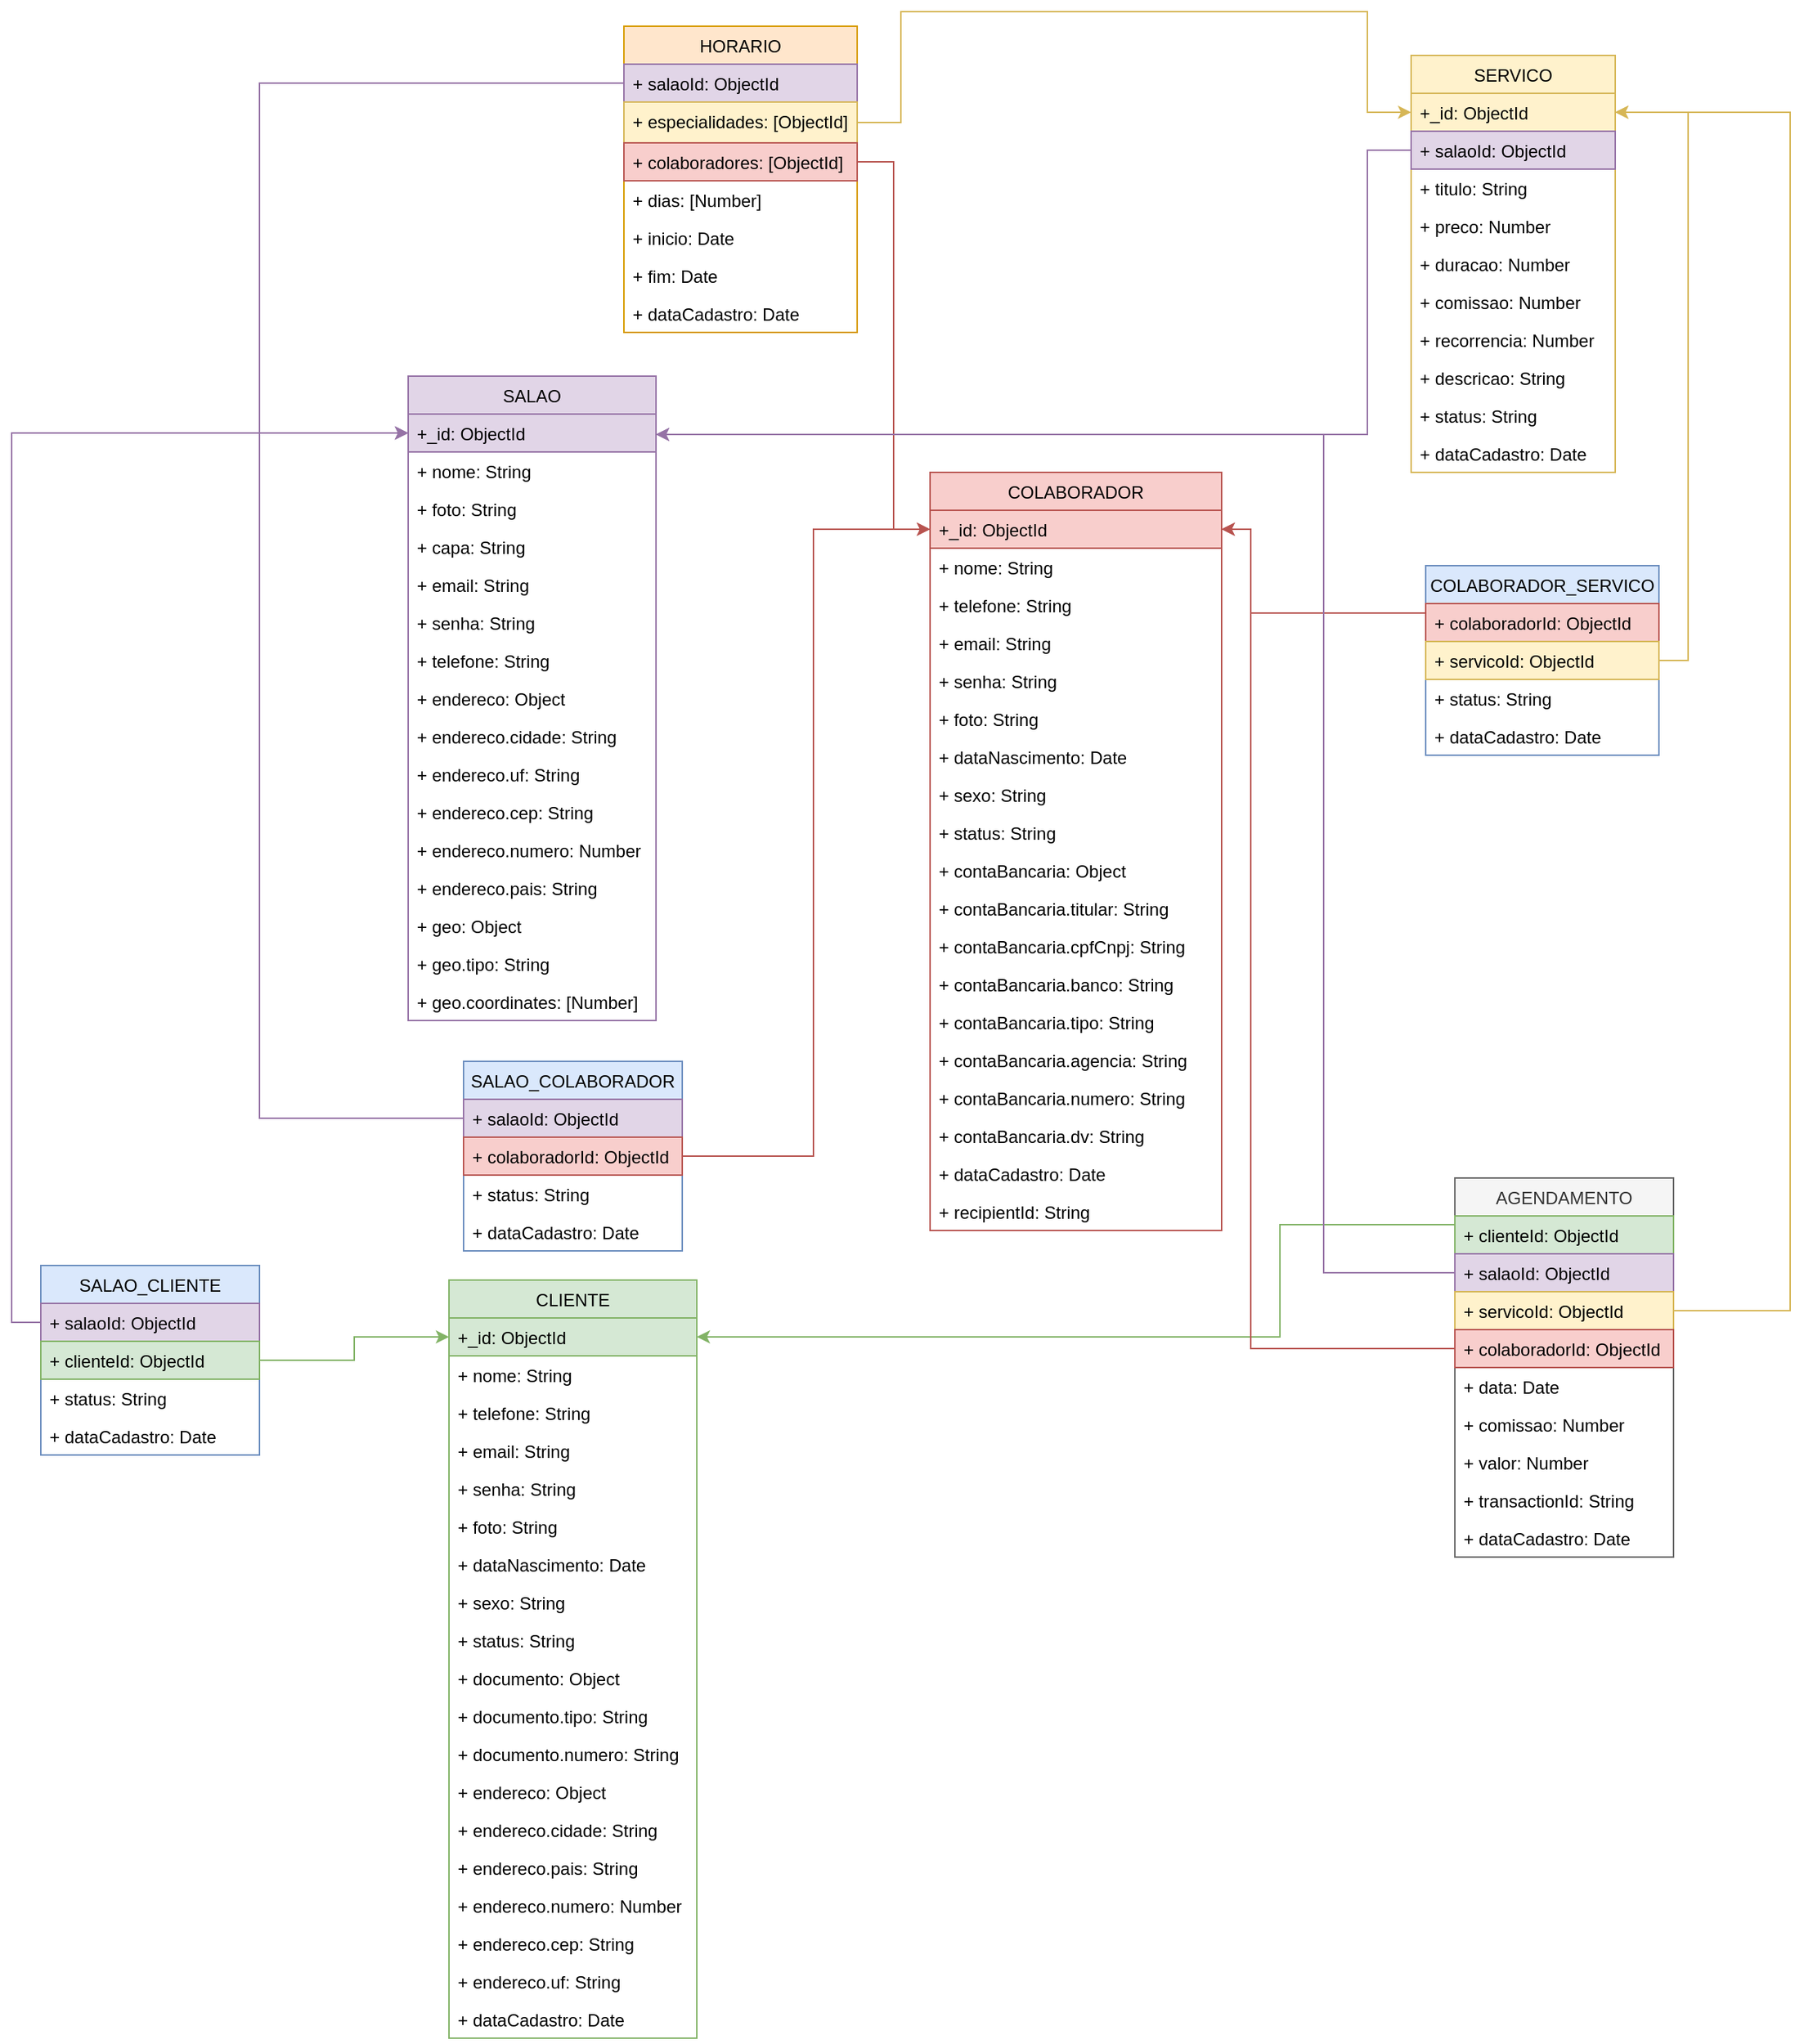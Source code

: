 <mxfile version="20.6.0" type="device"><diagram id="nzBVHtixeO6RDyCreerN" name="Página-1"><mxGraphModel dx="4280" dy="1910" grid="1" gridSize="10" guides="1" tooltips="1" connect="1" arrows="1" fold="1" page="1" pageScale="1" pageWidth="827" pageHeight="1169" math="0" shadow="0"><root><mxCell id="0"/><mxCell id="1" parent="0"/><mxCell id="4SSlfbFk45rgFv-FTbR0-1" value="SALAO" style="swimlane;fontStyle=0;childLayout=stackLayout;horizontal=1;startSize=26;fillColor=#e1d5e7;horizontalStack=0;resizeParent=1;resizeParentMax=0;resizeLast=0;collapsible=1;marginBottom=0;strokeColor=#9673a6;" vertex="1" parent="1"><mxGeometry x="-498" y="280" width="170" height="442" as="geometry"/></mxCell><mxCell id="4SSlfbFk45rgFv-FTbR0-2" value="+_id: ObjectId" style="text;strokeColor=#9673a6;fillColor=#e1d5e7;align=left;verticalAlign=top;spacingLeft=4;spacingRight=4;overflow=hidden;rotatable=0;points=[[0,0.5],[1,0.5]];portConstraint=eastwest;" vertex="1" parent="4SSlfbFk45rgFv-FTbR0-1"><mxGeometry y="26" width="170" height="26" as="geometry"/></mxCell><mxCell id="4SSlfbFk45rgFv-FTbR0-3" value="+ nome: String" style="text;strokeColor=none;fillColor=none;align=left;verticalAlign=top;spacingLeft=4;spacingRight=4;overflow=hidden;rotatable=0;points=[[0,0.5],[1,0.5]];portConstraint=eastwest;" vertex="1" parent="4SSlfbFk45rgFv-FTbR0-1"><mxGeometry y="52" width="170" height="26" as="geometry"/></mxCell><mxCell id="4SSlfbFk45rgFv-FTbR0-4" value="+ foto: String" style="text;strokeColor=none;fillColor=none;align=left;verticalAlign=top;spacingLeft=4;spacingRight=4;overflow=hidden;rotatable=0;points=[[0,0.5],[1,0.5]];portConstraint=eastwest;" vertex="1" parent="4SSlfbFk45rgFv-FTbR0-1"><mxGeometry y="78" width="170" height="26" as="geometry"/></mxCell><mxCell id="4SSlfbFk45rgFv-FTbR0-7" value="+ capa: String" style="text;strokeColor=none;fillColor=none;align=left;verticalAlign=top;spacingLeft=4;spacingRight=4;overflow=hidden;rotatable=0;points=[[0,0.5],[1,0.5]];portConstraint=eastwest;" vertex="1" parent="4SSlfbFk45rgFv-FTbR0-1"><mxGeometry y="104" width="170" height="26" as="geometry"/></mxCell><mxCell id="4SSlfbFk45rgFv-FTbR0-8" value="+ email: String" style="text;strokeColor=none;fillColor=none;align=left;verticalAlign=top;spacingLeft=4;spacingRight=4;overflow=hidden;rotatable=0;points=[[0,0.5],[1,0.5]];portConstraint=eastwest;" vertex="1" parent="4SSlfbFk45rgFv-FTbR0-1"><mxGeometry y="130" width="170" height="26" as="geometry"/></mxCell><mxCell id="4SSlfbFk45rgFv-FTbR0-9" value="+ senha: String" style="text;strokeColor=none;fillColor=none;align=left;verticalAlign=top;spacingLeft=4;spacingRight=4;overflow=hidden;rotatable=0;points=[[0,0.5],[1,0.5]];portConstraint=eastwest;" vertex="1" parent="4SSlfbFk45rgFv-FTbR0-1"><mxGeometry y="156" width="170" height="26" as="geometry"/></mxCell><mxCell id="4SSlfbFk45rgFv-FTbR0-10" value="+ telefone: String" style="text;strokeColor=none;fillColor=none;align=left;verticalAlign=top;spacingLeft=4;spacingRight=4;overflow=hidden;rotatable=0;points=[[0,0.5],[1,0.5]];portConstraint=eastwest;" vertex="1" parent="4SSlfbFk45rgFv-FTbR0-1"><mxGeometry y="182" width="170" height="26" as="geometry"/></mxCell><mxCell id="4SSlfbFk45rgFv-FTbR0-11" value="+ endereco: Object" style="text;strokeColor=none;fillColor=none;align=left;verticalAlign=top;spacingLeft=4;spacingRight=4;overflow=hidden;rotatable=0;points=[[0,0.5],[1,0.5]];portConstraint=eastwest;" vertex="1" parent="4SSlfbFk45rgFv-FTbR0-1"><mxGeometry y="208" width="170" height="26" as="geometry"/></mxCell><mxCell id="4SSlfbFk45rgFv-FTbR0-145" value="+ endereco.cidade: String" style="text;strokeColor=none;fillColor=none;align=left;verticalAlign=top;spacingLeft=4;spacingRight=4;overflow=hidden;rotatable=0;points=[[0,0.5],[1,0.5]];portConstraint=eastwest;" vertex="1" parent="4SSlfbFk45rgFv-FTbR0-1"><mxGeometry y="234" width="170" height="26" as="geometry"/></mxCell><mxCell id="4SSlfbFk45rgFv-FTbR0-12" value="+ endereco.uf: String" style="text;strokeColor=none;fillColor=none;align=left;verticalAlign=top;spacingLeft=4;spacingRight=4;overflow=hidden;rotatable=0;points=[[0,0.5],[1,0.5]];portConstraint=eastwest;" vertex="1" parent="4SSlfbFk45rgFv-FTbR0-1"><mxGeometry y="260" width="170" height="26" as="geometry"/></mxCell><mxCell id="4SSlfbFk45rgFv-FTbR0-18" value="+ endereco.cep: String" style="text;strokeColor=none;fillColor=none;align=left;verticalAlign=top;spacingLeft=4;spacingRight=4;overflow=hidden;rotatable=0;points=[[0,0.5],[1,0.5]];portConstraint=eastwest;" vertex="1" parent="4SSlfbFk45rgFv-FTbR0-1"><mxGeometry y="286" width="170" height="26" as="geometry"/></mxCell><mxCell id="4SSlfbFk45rgFv-FTbR0-19" value="+ endereco.numero: Number" style="text;strokeColor=none;fillColor=none;align=left;verticalAlign=top;spacingLeft=4;spacingRight=4;overflow=hidden;rotatable=0;points=[[0,0.5],[1,0.5]];portConstraint=eastwest;" vertex="1" parent="4SSlfbFk45rgFv-FTbR0-1"><mxGeometry y="312" width="170" height="26" as="geometry"/></mxCell><mxCell id="4SSlfbFk45rgFv-FTbR0-20" value="+ endereco.pais: String" style="text;strokeColor=none;fillColor=none;align=left;verticalAlign=top;spacingLeft=4;spacingRight=4;overflow=hidden;rotatable=0;points=[[0,0.5],[1,0.5]];portConstraint=eastwest;" vertex="1" parent="4SSlfbFk45rgFv-FTbR0-1"><mxGeometry y="338" width="170" height="26" as="geometry"/></mxCell><mxCell id="4SSlfbFk45rgFv-FTbR0-21" value="+ geo: Object" style="text;strokeColor=none;fillColor=none;align=left;verticalAlign=top;spacingLeft=4;spacingRight=4;overflow=hidden;rotatable=0;points=[[0,0.5],[1,0.5]];portConstraint=eastwest;" vertex="1" parent="4SSlfbFk45rgFv-FTbR0-1"><mxGeometry y="364" width="170" height="26" as="geometry"/></mxCell><mxCell id="4SSlfbFk45rgFv-FTbR0-22" value="+ geo.tipo: String" style="text;strokeColor=none;fillColor=none;align=left;verticalAlign=top;spacingLeft=4;spacingRight=4;overflow=hidden;rotatable=0;points=[[0,0.5],[1,0.5]];portConstraint=eastwest;" vertex="1" parent="4SSlfbFk45rgFv-FTbR0-1"><mxGeometry y="390" width="170" height="26" as="geometry"/></mxCell><mxCell id="4SSlfbFk45rgFv-FTbR0-23" value="+ geo.coordinates: [Number]" style="text;strokeColor=none;fillColor=none;align=left;verticalAlign=top;spacingLeft=4;spacingRight=4;overflow=hidden;rotatable=0;points=[[0,0.5],[1,0.5]];portConstraint=eastwest;" vertex="1" parent="4SSlfbFk45rgFv-FTbR0-1"><mxGeometry y="416" width="170" height="26" as="geometry"/></mxCell><mxCell id="4SSlfbFk45rgFv-FTbR0-24" value="COLABORADOR" style="swimlane;fontStyle=0;childLayout=stackLayout;horizontal=1;startSize=26;fillColor=#f8cecc;horizontalStack=0;resizeParent=1;resizeParentMax=0;resizeLast=0;collapsible=1;marginBottom=0;strokeColor=#b85450;" vertex="1" parent="1"><mxGeometry x="-140" y="346" width="200" height="520" as="geometry"/></mxCell><mxCell id="4SSlfbFk45rgFv-FTbR0-25" value="+_id: ObjectId" style="text;strokeColor=#b85450;fillColor=#f8cecc;align=left;verticalAlign=top;spacingLeft=4;spacingRight=4;overflow=hidden;rotatable=0;points=[[0,0.5],[1,0.5]];portConstraint=eastwest;" vertex="1" parent="4SSlfbFk45rgFv-FTbR0-24"><mxGeometry y="26" width="200" height="26" as="geometry"/></mxCell><mxCell id="4SSlfbFk45rgFv-FTbR0-26" value="+ nome: String" style="text;strokeColor=none;fillColor=none;align=left;verticalAlign=top;spacingLeft=4;spacingRight=4;overflow=hidden;rotatable=0;points=[[0,0.5],[1,0.5]];portConstraint=eastwest;" vertex="1" parent="4SSlfbFk45rgFv-FTbR0-24"><mxGeometry y="52" width="200" height="26" as="geometry"/></mxCell><mxCell id="4SSlfbFk45rgFv-FTbR0-27" value="+ telefone: String" style="text;strokeColor=none;fillColor=none;align=left;verticalAlign=top;spacingLeft=4;spacingRight=4;overflow=hidden;rotatable=0;points=[[0,0.5],[1,0.5]];portConstraint=eastwest;" vertex="1" parent="4SSlfbFk45rgFv-FTbR0-24"><mxGeometry y="78" width="200" height="26" as="geometry"/></mxCell><mxCell id="4SSlfbFk45rgFv-FTbR0-28" value="+ email: String" style="text;strokeColor=none;fillColor=none;align=left;verticalAlign=top;spacingLeft=4;spacingRight=4;overflow=hidden;rotatable=0;points=[[0,0.5],[1,0.5]];portConstraint=eastwest;" vertex="1" parent="4SSlfbFk45rgFv-FTbR0-24"><mxGeometry y="104" width="200" height="26" as="geometry"/></mxCell><mxCell id="4SSlfbFk45rgFv-FTbR0-29" value="+ senha: String" style="text;strokeColor=none;fillColor=none;align=left;verticalAlign=top;spacingLeft=4;spacingRight=4;overflow=hidden;rotatable=0;points=[[0,0.5],[1,0.5]];portConstraint=eastwest;" vertex="1" parent="4SSlfbFk45rgFv-FTbR0-24"><mxGeometry y="130" width="200" height="26" as="geometry"/></mxCell><mxCell id="4SSlfbFk45rgFv-FTbR0-30" value="+ foto: String" style="text;strokeColor=none;fillColor=none;align=left;verticalAlign=top;spacingLeft=4;spacingRight=4;overflow=hidden;rotatable=0;points=[[0,0.5],[1,0.5]];portConstraint=eastwest;" vertex="1" parent="4SSlfbFk45rgFv-FTbR0-24"><mxGeometry y="156" width="200" height="26" as="geometry"/></mxCell><mxCell id="4SSlfbFk45rgFv-FTbR0-31" value="+ dataNascimento: Date" style="text;strokeColor=none;fillColor=none;align=left;verticalAlign=top;spacingLeft=4;spacingRight=4;overflow=hidden;rotatable=0;points=[[0,0.5],[1,0.5]];portConstraint=eastwest;" vertex="1" parent="4SSlfbFk45rgFv-FTbR0-24"><mxGeometry y="182" width="200" height="26" as="geometry"/></mxCell><mxCell id="4SSlfbFk45rgFv-FTbR0-32" value="+ sexo: String" style="text;strokeColor=none;fillColor=none;align=left;verticalAlign=top;spacingLeft=4;spacingRight=4;overflow=hidden;rotatable=0;points=[[0,0.5],[1,0.5]];portConstraint=eastwest;" vertex="1" parent="4SSlfbFk45rgFv-FTbR0-24"><mxGeometry y="208" width="200" height="26" as="geometry"/></mxCell><mxCell id="4SSlfbFk45rgFv-FTbR0-33" value="+ status: String" style="text;strokeColor=none;fillColor=none;align=left;verticalAlign=top;spacingLeft=4;spacingRight=4;overflow=hidden;rotatable=0;points=[[0,0.5],[1,0.5]];portConstraint=eastwest;" vertex="1" parent="4SSlfbFk45rgFv-FTbR0-24"><mxGeometry y="234" width="200" height="26" as="geometry"/></mxCell><mxCell id="4SSlfbFk45rgFv-FTbR0-34" value="+ contaBancaria: Object" style="text;strokeColor=none;fillColor=none;align=left;verticalAlign=top;spacingLeft=4;spacingRight=4;overflow=hidden;rotatable=0;points=[[0,0.5],[1,0.5]];portConstraint=eastwest;" vertex="1" parent="4SSlfbFk45rgFv-FTbR0-24"><mxGeometry y="260" width="200" height="26" as="geometry"/></mxCell><mxCell id="4SSlfbFk45rgFv-FTbR0-35" value="+ contaBancaria.titular: String" style="text;strokeColor=none;fillColor=none;align=left;verticalAlign=top;spacingLeft=4;spacingRight=4;overflow=hidden;rotatable=0;points=[[0,0.5],[1,0.5]];portConstraint=eastwest;" vertex="1" parent="4SSlfbFk45rgFv-FTbR0-24"><mxGeometry y="286" width="200" height="26" as="geometry"/></mxCell><mxCell id="4SSlfbFk45rgFv-FTbR0-36" value="+ contaBancaria.cpfCnpj: String" style="text;strokeColor=none;fillColor=none;align=left;verticalAlign=top;spacingLeft=4;spacingRight=4;overflow=hidden;rotatable=0;points=[[0,0.5],[1,0.5]];portConstraint=eastwest;" vertex="1" parent="4SSlfbFk45rgFv-FTbR0-24"><mxGeometry y="312" width="200" height="26" as="geometry"/></mxCell><mxCell id="4SSlfbFk45rgFv-FTbR0-37" value="+ contaBancaria.banco: String" style="text;strokeColor=none;fillColor=none;align=left;verticalAlign=top;spacingLeft=4;spacingRight=4;overflow=hidden;rotatable=0;points=[[0,0.5],[1,0.5]];portConstraint=eastwest;" vertex="1" parent="4SSlfbFk45rgFv-FTbR0-24"><mxGeometry y="338" width="200" height="26" as="geometry"/></mxCell><mxCell id="4SSlfbFk45rgFv-FTbR0-38" value="+ contaBancaria.tipo: String" style="text;strokeColor=none;fillColor=none;align=left;verticalAlign=top;spacingLeft=4;spacingRight=4;overflow=hidden;rotatable=0;points=[[0,0.5],[1,0.5]];portConstraint=eastwest;" vertex="1" parent="4SSlfbFk45rgFv-FTbR0-24"><mxGeometry y="364" width="200" height="26" as="geometry"/></mxCell><mxCell id="4SSlfbFk45rgFv-FTbR0-39" value="+ contaBancaria.agencia: String" style="text;strokeColor=none;fillColor=none;align=left;verticalAlign=top;spacingLeft=4;spacingRight=4;overflow=hidden;rotatable=0;points=[[0,0.5],[1,0.5]];portConstraint=eastwest;" vertex="1" parent="4SSlfbFk45rgFv-FTbR0-24"><mxGeometry y="390" width="200" height="26" as="geometry"/></mxCell><mxCell id="4SSlfbFk45rgFv-FTbR0-41" value="+ contaBancaria.numero: String" style="text;strokeColor=none;fillColor=none;align=left;verticalAlign=top;spacingLeft=4;spacingRight=4;overflow=hidden;rotatable=0;points=[[0,0.5],[1,0.5]];portConstraint=eastwest;" vertex="1" parent="4SSlfbFk45rgFv-FTbR0-24"><mxGeometry y="416" width="200" height="26" as="geometry"/></mxCell><mxCell id="4SSlfbFk45rgFv-FTbR0-40" value="+ contaBancaria.dv: String" style="text;strokeColor=none;fillColor=none;align=left;verticalAlign=top;spacingLeft=4;spacingRight=4;overflow=hidden;rotatable=0;points=[[0,0.5],[1,0.5]];portConstraint=eastwest;" vertex="1" parent="4SSlfbFk45rgFv-FTbR0-24"><mxGeometry y="442" width="200" height="26" as="geometry"/></mxCell><mxCell id="4SSlfbFk45rgFv-FTbR0-42" value="+ dataCadastro: Date" style="text;strokeColor=none;fillColor=none;align=left;verticalAlign=top;spacingLeft=4;spacingRight=4;overflow=hidden;rotatable=0;points=[[0,0.5],[1,0.5]];portConstraint=eastwest;" vertex="1" parent="4SSlfbFk45rgFv-FTbR0-24"><mxGeometry y="468" width="200" height="26" as="geometry"/></mxCell><mxCell id="4SSlfbFk45rgFv-FTbR0-43" value="+ recipientId: String" style="text;strokeColor=none;fillColor=none;align=left;verticalAlign=top;spacingLeft=4;spacingRight=4;overflow=hidden;rotatable=0;points=[[0,0.5],[1,0.5]];portConstraint=eastwest;" vertex="1" parent="4SSlfbFk45rgFv-FTbR0-24"><mxGeometry y="494" width="200" height="26" as="geometry"/></mxCell><mxCell id="4SSlfbFk45rgFv-FTbR0-44" value="SERVICO" style="swimlane;fontStyle=0;childLayout=stackLayout;horizontal=1;startSize=26;fillColor=#fff2cc;horizontalStack=0;resizeParent=1;resizeParentMax=0;resizeLast=0;collapsible=1;marginBottom=0;strokeColor=#d6b656;" vertex="1" parent="1"><mxGeometry x="190" y="60" width="140" height="286" as="geometry"/></mxCell><mxCell id="4SSlfbFk45rgFv-FTbR0-45" value="+_id: ObjectId" style="text;strokeColor=#d6b656;fillColor=#fff2cc;align=left;verticalAlign=top;spacingLeft=4;spacingRight=4;overflow=hidden;rotatable=0;points=[[0,0.5],[1,0.5]];portConstraint=eastwest;" vertex="1" parent="4SSlfbFk45rgFv-FTbR0-44"><mxGeometry y="26" width="140" height="26" as="geometry"/></mxCell><mxCell id="4SSlfbFk45rgFv-FTbR0-46" value="+ salaoId: ObjectId" style="text;strokeColor=#9673a6;fillColor=#e1d5e7;align=left;verticalAlign=top;spacingLeft=4;spacingRight=4;overflow=hidden;rotatable=0;points=[[0,0.5],[1,0.5]];portConstraint=eastwest;" vertex="1" parent="4SSlfbFk45rgFv-FTbR0-44"><mxGeometry y="52" width="140" height="26" as="geometry"/></mxCell><mxCell id="4SSlfbFk45rgFv-FTbR0-47" value="+ titulo: String" style="text;strokeColor=none;fillColor=none;align=left;verticalAlign=top;spacingLeft=4;spacingRight=4;overflow=hidden;rotatable=0;points=[[0,0.5],[1,0.5]];portConstraint=eastwest;" vertex="1" parent="4SSlfbFk45rgFv-FTbR0-44"><mxGeometry y="78" width="140" height="26" as="geometry"/></mxCell><mxCell id="4SSlfbFk45rgFv-FTbR0-48" value="+ preco: Number" style="text;strokeColor=none;fillColor=none;align=left;verticalAlign=top;spacingLeft=4;spacingRight=4;overflow=hidden;rotatable=0;points=[[0,0.5],[1,0.5]];portConstraint=eastwest;" vertex="1" parent="4SSlfbFk45rgFv-FTbR0-44"><mxGeometry y="104" width="140" height="26" as="geometry"/></mxCell><mxCell id="4SSlfbFk45rgFv-FTbR0-49" value="+ duracao: Number" style="text;strokeColor=none;fillColor=none;align=left;verticalAlign=top;spacingLeft=4;spacingRight=4;overflow=hidden;rotatable=0;points=[[0,0.5],[1,0.5]];portConstraint=eastwest;" vertex="1" parent="4SSlfbFk45rgFv-FTbR0-44"><mxGeometry y="130" width="140" height="26" as="geometry"/></mxCell><mxCell id="4SSlfbFk45rgFv-FTbR0-50" value="+ comissao: Number" style="text;strokeColor=none;fillColor=none;align=left;verticalAlign=top;spacingLeft=4;spacingRight=4;overflow=hidden;rotatable=0;points=[[0,0.5],[1,0.5]];portConstraint=eastwest;" vertex="1" parent="4SSlfbFk45rgFv-FTbR0-44"><mxGeometry y="156" width="140" height="26" as="geometry"/></mxCell><mxCell id="4SSlfbFk45rgFv-FTbR0-51" value="+ recorrencia: Number" style="text;strokeColor=none;fillColor=none;align=left;verticalAlign=top;spacingLeft=4;spacingRight=4;overflow=hidden;rotatable=0;points=[[0,0.5],[1,0.5]];portConstraint=eastwest;" vertex="1" parent="4SSlfbFk45rgFv-FTbR0-44"><mxGeometry y="182" width="140" height="26" as="geometry"/></mxCell><mxCell id="4SSlfbFk45rgFv-FTbR0-52" value="+ descricao: String" style="text;strokeColor=none;fillColor=none;align=left;verticalAlign=top;spacingLeft=4;spacingRight=4;overflow=hidden;rotatable=0;points=[[0,0.5],[1,0.5]];portConstraint=eastwest;" vertex="1" parent="4SSlfbFk45rgFv-FTbR0-44"><mxGeometry y="208" width="140" height="26" as="geometry"/></mxCell><mxCell id="4SSlfbFk45rgFv-FTbR0-53" value="+ status: String" style="text;strokeColor=none;fillColor=none;align=left;verticalAlign=top;spacingLeft=4;spacingRight=4;overflow=hidden;rotatable=0;points=[[0,0.5],[1,0.5]];portConstraint=eastwest;" vertex="1" parent="4SSlfbFk45rgFv-FTbR0-44"><mxGeometry y="234" width="140" height="26" as="geometry"/></mxCell><mxCell id="4SSlfbFk45rgFv-FTbR0-54" value="+ dataCadastro: Date" style="text;strokeColor=none;fillColor=none;align=left;verticalAlign=top;spacingLeft=4;spacingRight=4;overflow=hidden;rotatable=0;points=[[0,0.5],[1,0.5]];portConstraint=eastwest;" vertex="1" parent="4SSlfbFk45rgFv-FTbR0-44"><mxGeometry y="260" width="140" height="26" as="geometry"/></mxCell><mxCell id="4SSlfbFk45rgFv-FTbR0-55" value="HORARIO" style="swimlane;fontStyle=0;childLayout=stackLayout;horizontal=1;startSize=26;fillColor=#ffe6cc;horizontalStack=0;resizeParent=1;resizeParentMax=0;resizeLast=0;collapsible=1;marginBottom=0;strokeColor=#d79b00;" vertex="1" parent="1"><mxGeometry x="-350" y="40" width="160" height="210" as="geometry"/></mxCell><mxCell id="4SSlfbFk45rgFv-FTbR0-56" value="+ salaoId: ObjectId" style="text;strokeColor=#9673a6;fillColor=#e1d5e7;align=left;verticalAlign=top;spacingLeft=4;spacingRight=4;overflow=hidden;rotatable=0;points=[[0,0.5],[1,0.5]];portConstraint=eastwest;" vertex="1" parent="4SSlfbFk45rgFv-FTbR0-55"><mxGeometry y="26" width="160" height="26" as="geometry"/></mxCell><mxCell id="4SSlfbFk45rgFv-FTbR0-57" value="+ especialidades: [ObjectId]" style="text;strokeColor=#d6b656;fillColor=#fff2cc;align=left;verticalAlign=top;spacingLeft=4;spacingRight=4;overflow=hidden;rotatable=0;points=[[0,0.5],[1,0.5]];portConstraint=eastwest;" vertex="1" parent="4SSlfbFk45rgFv-FTbR0-55"><mxGeometry y="52" width="160" height="28" as="geometry"/></mxCell><mxCell id="4SSlfbFk45rgFv-FTbR0-58" value="+ colaboradores: [ObjectId]" style="text;strokeColor=#b85450;fillColor=#f8cecc;align=left;verticalAlign=top;spacingLeft=4;spacingRight=4;overflow=hidden;rotatable=0;points=[[0,0.5],[1,0.5]];portConstraint=eastwest;" vertex="1" parent="4SSlfbFk45rgFv-FTbR0-55"><mxGeometry y="80" width="160" height="26" as="geometry"/></mxCell><mxCell id="4SSlfbFk45rgFv-FTbR0-59" value="+ dias: [Number]" style="text;strokeColor=none;fillColor=none;align=left;verticalAlign=top;spacingLeft=4;spacingRight=4;overflow=hidden;rotatable=0;points=[[0,0.5],[1,0.5]];portConstraint=eastwest;" vertex="1" parent="4SSlfbFk45rgFv-FTbR0-55"><mxGeometry y="106" width="160" height="26" as="geometry"/></mxCell><mxCell id="4SSlfbFk45rgFv-FTbR0-60" value="+ inicio: Date" style="text;strokeColor=none;fillColor=none;align=left;verticalAlign=top;spacingLeft=4;spacingRight=4;overflow=hidden;rotatable=0;points=[[0,0.5],[1,0.5]];portConstraint=eastwest;" vertex="1" parent="4SSlfbFk45rgFv-FTbR0-55"><mxGeometry y="132" width="160" height="26" as="geometry"/></mxCell><mxCell id="4SSlfbFk45rgFv-FTbR0-61" value="+ fim: Date" style="text;strokeColor=none;fillColor=none;align=left;verticalAlign=top;spacingLeft=4;spacingRight=4;overflow=hidden;rotatable=0;points=[[0,0.5],[1,0.5]];portConstraint=eastwest;" vertex="1" parent="4SSlfbFk45rgFv-FTbR0-55"><mxGeometry y="158" width="160" height="26" as="geometry"/></mxCell><mxCell id="4SSlfbFk45rgFv-FTbR0-62" value="+ dataCadastro: Date" style="text;strokeColor=none;fillColor=none;align=left;verticalAlign=top;spacingLeft=4;spacingRight=4;overflow=hidden;rotatable=0;points=[[0,0.5],[1,0.5]];portConstraint=eastwest;" vertex="1" parent="4SSlfbFk45rgFv-FTbR0-55"><mxGeometry y="184" width="160" height="26" as="geometry"/></mxCell><mxCell id="4SSlfbFk45rgFv-FTbR0-78" style="edgeStyle=orthogonalEdgeStyle;rounded=0;orthogonalLoop=1;jettySize=auto;html=1;exitX=1;exitY=0.5;exitDx=0;exitDy=0;fillColor=#fff2cc;strokeColor=#d6b656;entryX=0;entryY=0.5;entryDx=0;entryDy=0;" edge="1" parent="1" source="4SSlfbFk45rgFv-FTbR0-57" target="4SSlfbFk45rgFv-FTbR0-45"><mxGeometry relative="1" as="geometry"><Array as="points"><mxPoint x="-160" y="106"/><mxPoint x="-160" y="30"/><mxPoint x="160" y="30"/><mxPoint x="160" y="99"/></Array></mxGeometry></mxCell><mxCell id="4SSlfbFk45rgFv-FTbR0-102" style="edgeStyle=orthogonalEdgeStyle;rounded=0;orthogonalLoop=1;jettySize=auto;html=1;exitX=0;exitY=0.5;exitDx=0;exitDy=0;entryX=0;entryY=0.5;entryDx=0;entryDy=0;fillColor=#e1d5e7;strokeColor=#9673a6;" edge="1" parent="1" source="4SSlfbFk45rgFv-FTbR0-56" target="4SSlfbFk45rgFv-FTbR0-2"><mxGeometry relative="1" as="geometry"><Array as="points"><mxPoint x="-600" y="79"/><mxPoint x="-600" y="319"/></Array></mxGeometry></mxCell><mxCell id="4SSlfbFk45rgFv-FTbR0-103" style="edgeStyle=orthogonalEdgeStyle;rounded=0;orthogonalLoop=1;jettySize=auto;html=1;exitX=1;exitY=0.5;exitDx=0;exitDy=0;fillColor=#f8cecc;strokeColor=#b85450;entryX=0;entryY=0.5;entryDx=0;entryDy=0;" edge="1" parent="1" source="4SSlfbFk45rgFv-FTbR0-58" target="4SSlfbFk45rgFv-FTbR0-25"><mxGeometry relative="1" as="geometry"/></mxCell><mxCell id="4SSlfbFk45rgFv-FTbR0-104" style="edgeStyle=orthogonalEdgeStyle;rounded=0;orthogonalLoop=1;jettySize=auto;html=1;exitX=0;exitY=0.5;exitDx=0;exitDy=0;fillColor=#e1d5e7;strokeColor=#9673a6;" edge="1" parent="1" source="4SSlfbFk45rgFv-FTbR0-46" target="4SSlfbFk45rgFv-FTbR0-2"><mxGeometry relative="1" as="geometry"><Array as="points"><mxPoint x="160" y="125"/><mxPoint x="160" y="320"/></Array></mxGeometry></mxCell><mxCell id="4SSlfbFk45rgFv-FTbR0-116" style="edgeStyle=orthogonalEdgeStyle;rounded=0;orthogonalLoop=1;jettySize=auto;html=1;exitX=1;exitY=0.5;exitDx=0;exitDy=0;entryX=0;entryY=0.5;entryDx=0;entryDy=0;fillColor=#f8cecc;strokeColor=#b85450;" edge="1" parent="1" source="4SSlfbFk45rgFv-FTbR0-106" target="4SSlfbFk45rgFv-FTbR0-25"><mxGeometry relative="1" as="geometry"><Array as="points"><mxPoint x="-220" y="815"/><mxPoint x="-220" y="385"/></Array></mxGeometry></mxCell><mxCell id="4SSlfbFk45rgFv-FTbR0-106" value="SALAO_COLABORADOR" style="swimlane;fontStyle=0;childLayout=stackLayout;horizontal=1;startSize=26;fillColor=#dae8fc;horizontalStack=0;resizeParent=1;resizeParentMax=0;resizeLast=0;collapsible=1;marginBottom=0;strokeColor=#6c8ebf;" vertex="1" parent="1"><mxGeometry x="-460" y="750" width="150" height="130" as="geometry"/></mxCell><mxCell id="4SSlfbFk45rgFv-FTbR0-107" value="+ salaoId: ObjectId" style="text;strokeColor=#9673a6;fillColor=#e1d5e7;align=left;verticalAlign=top;spacingLeft=4;spacingRight=4;overflow=hidden;rotatable=0;points=[[0,0.5],[1,0.5]];portConstraint=eastwest;" vertex="1" parent="4SSlfbFk45rgFv-FTbR0-106"><mxGeometry y="26" width="150" height="26" as="geometry"/></mxCell><mxCell id="4SSlfbFk45rgFv-FTbR0-108" value="+ colaboradorId: ObjectId" style="text;strokeColor=#b85450;fillColor=#f8cecc;align=left;verticalAlign=top;spacingLeft=4;spacingRight=4;overflow=hidden;rotatable=0;points=[[0,0.5],[1,0.5]];portConstraint=eastwest;" vertex="1" parent="4SSlfbFk45rgFv-FTbR0-106"><mxGeometry y="52" width="150" height="26" as="geometry"/></mxCell><mxCell id="4SSlfbFk45rgFv-FTbR0-109" value="+ status: String" style="text;strokeColor=none;fillColor=none;align=left;verticalAlign=top;spacingLeft=4;spacingRight=4;overflow=hidden;rotatable=0;points=[[0,0.5],[1,0.5]];portConstraint=eastwest;" vertex="1" parent="4SSlfbFk45rgFv-FTbR0-106"><mxGeometry y="78" width="150" height="26" as="geometry"/></mxCell><mxCell id="4SSlfbFk45rgFv-FTbR0-113" value="+ dataCadastro: Date" style="text;strokeColor=none;fillColor=none;align=left;verticalAlign=top;spacingLeft=4;spacingRight=4;overflow=hidden;rotatable=0;points=[[0,0.5],[1,0.5]];portConstraint=eastwest;" vertex="1" parent="4SSlfbFk45rgFv-FTbR0-106"><mxGeometry y="104" width="150" height="26" as="geometry"/></mxCell><mxCell id="4SSlfbFk45rgFv-FTbR0-114" style="edgeStyle=orthogonalEdgeStyle;rounded=0;orthogonalLoop=1;jettySize=auto;html=1;exitX=0;exitY=0.5;exitDx=0;exitDy=0;entryX=0;entryY=0.5;entryDx=0;entryDy=0;fillColor=#e1d5e7;strokeColor=#9673a6;" edge="1" parent="1" source="4SSlfbFk45rgFv-FTbR0-107" target="4SSlfbFk45rgFv-FTbR0-2"><mxGeometry relative="1" as="geometry"><Array as="points"><mxPoint x="-600" y="789"/><mxPoint x="-600" y="319"/></Array></mxGeometry></mxCell><mxCell id="4SSlfbFk45rgFv-FTbR0-122" style="edgeStyle=orthogonalEdgeStyle;rounded=0;orthogonalLoop=1;jettySize=auto;html=1;exitX=1;exitY=0.5;exitDx=0;exitDy=0;fillColor=#fff2cc;strokeColor=#d6b656;" edge="1" parent="1" source="4SSlfbFk45rgFv-FTbR0-117" target="4SSlfbFk45rgFv-FTbR0-45"><mxGeometry relative="1" as="geometry"/></mxCell><mxCell id="4SSlfbFk45rgFv-FTbR0-123" style="edgeStyle=orthogonalEdgeStyle;rounded=0;orthogonalLoop=1;jettySize=auto;html=1;exitX=0;exitY=0.25;exitDx=0;exitDy=0;entryX=1;entryY=0.5;entryDx=0;entryDy=0;fillColor=#f8cecc;strokeColor=#b85450;" edge="1" parent="1" source="4SSlfbFk45rgFv-FTbR0-117" target="4SSlfbFk45rgFv-FTbR0-25"><mxGeometry relative="1" as="geometry"><Array as="points"><mxPoint x="80" y="442"/></Array></mxGeometry></mxCell><mxCell id="4SSlfbFk45rgFv-FTbR0-117" value="COLABORADOR_SERVICO" style="swimlane;fontStyle=0;childLayout=stackLayout;horizontal=1;startSize=26;fillColor=#dae8fc;horizontalStack=0;resizeParent=1;resizeParentMax=0;resizeLast=0;collapsible=1;marginBottom=0;strokeColor=#6c8ebf;" vertex="1" parent="1"><mxGeometry x="200" y="410" width="160" height="130" as="geometry"/></mxCell><mxCell id="4SSlfbFk45rgFv-FTbR0-118" value="+ colaboradorId: ObjectId" style="text;strokeColor=#b85450;fillColor=#f8cecc;align=left;verticalAlign=top;spacingLeft=4;spacingRight=4;overflow=hidden;rotatable=0;points=[[0,0.5],[1,0.5]];portConstraint=eastwest;" vertex="1" parent="4SSlfbFk45rgFv-FTbR0-117"><mxGeometry y="26" width="160" height="26" as="geometry"/></mxCell><mxCell id="4SSlfbFk45rgFv-FTbR0-119" value="+ servicoId: ObjectId" style="text;strokeColor=#d6b656;fillColor=#fff2cc;align=left;verticalAlign=top;spacingLeft=4;spacingRight=4;overflow=hidden;rotatable=0;points=[[0,0.5],[1,0.5]];portConstraint=eastwest;" vertex="1" parent="4SSlfbFk45rgFv-FTbR0-117"><mxGeometry y="52" width="160" height="26" as="geometry"/></mxCell><mxCell id="4SSlfbFk45rgFv-FTbR0-120" value="+ status: String" style="text;strokeColor=none;fillColor=none;align=left;verticalAlign=top;spacingLeft=4;spacingRight=4;overflow=hidden;rotatable=0;points=[[0,0.5],[1,0.5]];portConstraint=eastwest;" vertex="1" parent="4SSlfbFk45rgFv-FTbR0-117"><mxGeometry y="78" width="160" height="26" as="geometry"/></mxCell><mxCell id="4SSlfbFk45rgFv-FTbR0-121" value="+ dataCadastro: Date" style="text;strokeColor=none;fillColor=none;align=left;verticalAlign=top;spacingLeft=4;spacingRight=4;overflow=hidden;rotatable=0;points=[[0,0.5],[1,0.5]];portConstraint=eastwest;" vertex="1" parent="4SSlfbFk45rgFv-FTbR0-117"><mxGeometry y="104" width="160" height="26" as="geometry"/></mxCell><mxCell id="4SSlfbFk45rgFv-FTbR0-173" style="edgeStyle=orthogonalEdgeStyle;rounded=0;orthogonalLoop=1;jettySize=auto;html=1;exitX=1;exitY=0.5;exitDx=0;exitDy=0;fillColor=#d5e8d4;strokeColor=#82b366;" edge="1" parent="1" source="4SSlfbFk45rgFv-FTbR0-152" target="4SSlfbFk45rgFv-FTbR0-125"><mxGeometry relative="1" as="geometry"/></mxCell><mxCell id="4SSlfbFk45rgFv-FTbR0-152" value="SALAO_CLIENTE" style="swimlane;fontStyle=0;childLayout=stackLayout;horizontal=1;startSize=26;fillColor=#dae8fc;horizontalStack=0;resizeParent=1;resizeParentMax=0;resizeLast=0;collapsible=1;marginBottom=0;strokeColor=#6c8ebf;" vertex="1" parent="1"><mxGeometry x="-750" y="890" width="150" height="130" as="geometry"/></mxCell><mxCell id="4SSlfbFk45rgFv-FTbR0-153" value="+ salaoId: ObjectId" style="text;strokeColor=#9673a6;fillColor=#e1d5e7;align=left;verticalAlign=top;spacingLeft=4;spacingRight=4;overflow=hidden;rotatable=0;points=[[0,0.5],[1,0.5]];portConstraint=eastwest;" vertex="1" parent="4SSlfbFk45rgFv-FTbR0-152"><mxGeometry y="26" width="150" height="26" as="geometry"/></mxCell><mxCell id="4SSlfbFk45rgFv-FTbR0-154" value="+ clienteId: ObjectId" style="text;strokeColor=#82b366;fillColor=#d5e8d4;align=left;verticalAlign=top;spacingLeft=4;spacingRight=4;overflow=hidden;rotatable=0;points=[[0,0.5],[1,0.5]];portConstraint=eastwest;" vertex="1" parent="4SSlfbFk45rgFv-FTbR0-152"><mxGeometry y="52" width="150" height="26" as="geometry"/></mxCell><mxCell id="4SSlfbFk45rgFv-FTbR0-155" value="+ status: String" style="text;strokeColor=none;fillColor=none;align=left;verticalAlign=top;spacingLeft=4;spacingRight=4;overflow=hidden;rotatable=0;points=[[0,0.5],[1,0.5]];portConstraint=eastwest;" vertex="1" parent="4SSlfbFk45rgFv-FTbR0-152"><mxGeometry y="78" width="150" height="26" as="geometry"/></mxCell><mxCell id="4SSlfbFk45rgFv-FTbR0-156" value="+ dataCadastro: Date" style="text;strokeColor=none;fillColor=none;align=left;verticalAlign=top;spacingLeft=4;spacingRight=4;overflow=hidden;rotatable=0;points=[[0,0.5],[1,0.5]];portConstraint=eastwest;" vertex="1" parent="4SSlfbFk45rgFv-FTbR0-152"><mxGeometry y="104" width="150" height="26" as="geometry"/></mxCell><mxCell id="4SSlfbFk45rgFv-FTbR0-158" style="edgeStyle=orthogonalEdgeStyle;rounded=0;orthogonalLoop=1;jettySize=auto;html=1;exitX=0;exitY=0.5;exitDx=0;exitDy=0;fillColor=#e1d5e7;strokeColor=#9673a6;" edge="1" parent="1" source="4SSlfbFk45rgFv-FTbR0-153" target="4SSlfbFk45rgFv-FTbR0-2"><mxGeometry relative="1" as="geometry"/></mxCell><mxCell id="4SSlfbFk45rgFv-FTbR0-124" value="CLIENTE" style="swimlane;fontStyle=0;childLayout=stackLayout;horizontal=1;startSize=26;fillColor=#d5e8d4;horizontalStack=0;resizeParent=1;resizeParentMax=0;resizeLast=0;collapsible=1;marginBottom=0;strokeColor=#82b366;" vertex="1" parent="1"><mxGeometry x="-470" y="900" width="170" height="520" as="geometry"/></mxCell><mxCell id="4SSlfbFk45rgFv-FTbR0-125" value="+_id: ObjectId " style="text;strokeColor=#82b366;fillColor=#d5e8d4;align=left;verticalAlign=top;spacingLeft=4;spacingRight=4;overflow=hidden;rotatable=0;points=[[0,0.5],[1,0.5]];portConstraint=eastwest;" vertex="1" parent="4SSlfbFk45rgFv-FTbR0-124"><mxGeometry y="26" width="170" height="26" as="geometry"/></mxCell><mxCell id="4SSlfbFk45rgFv-FTbR0-126" value="+ nome: String" style="text;strokeColor=none;fillColor=none;align=left;verticalAlign=top;spacingLeft=4;spacingRight=4;overflow=hidden;rotatable=0;points=[[0,0.5],[1,0.5]];portConstraint=eastwest;" vertex="1" parent="4SSlfbFk45rgFv-FTbR0-124"><mxGeometry y="52" width="170" height="26" as="geometry"/></mxCell><mxCell id="4SSlfbFk45rgFv-FTbR0-127" value="+ telefone: String" style="text;strokeColor=none;fillColor=none;align=left;verticalAlign=top;spacingLeft=4;spacingRight=4;overflow=hidden;rotatable=0;points=[[0,0.5],[1,0.5]];portConstraint=eastwest;" vertex="1" parent="4SSlfbFk45rgFv-FTbR0-124"><mxGeometry y="78" width="170" height="26" as="geometry"/></mxCell><mxCell id="4SSlfbFk45rgFv-FTbR0-129" value="+ email: String" style="text;strokeColor=none;fillColor=none;align=left;verticalAlign=top;spacingLeft=4;spacingRight=4;overflow=hidden;rotatable=0;points=[[0,0.5],[1,0.5]];portConstraint=eastwest;" vertex="1" parent="4SSlfbFk45rgFv-FTbR0-124"><mxGeometry y="104" width="170" height="26" as="geometry"/></mxCell><mxCell id="4SSlfbFk45rgFv-FTbR0-130" value="+ senha: String" style="text;strokeColor=none;fillColor=none;align=left;verticalAlign=top;spacingLeft=4;spacingRight=4;overflow=hidden;rotatable=0;points=[[0,0.5],[1,0.5]];portConstraint=eastwest;" vertex="1" parent="4SSlfbFk45rgFv-FTbR0-124"><mxGeometry y="130" width="170" height="26" as="geometry"/></mxCell><mxCell id="4SSlfbFk45rgFv-FTbR0-131" value="+ foto: String" style="text;strokeColor=none;fillColor=none;align=left;verticalAlign=top;spacingLeft=4;spacingRight=4;overflow=hidden;rotatable=0;points=[[0,0.5],[1,0.5]];portConstraint=eastwest;" vertex="1" parent="4SSlfbFk45rgFv-FTbR0-124"><mxGeometry y="156" width="170" height="26" as="geometry"/></mxCell><mxCell id="4SSlfbFk45rgFv-FTbR0-132" value="+ dataNascimento: Date" style="text;strokeColor=none;fillColor=none;align=left;verticalAlign=top;spacingLeft=4;spacingRight=4;overflow=hidden;rotatable=0;points=[[0,0.5],[1,0.5]];portConstraint=eastwest;" vertex="1" parent="4SSlfbFk45rgFv-FTbR0-124"><mxGeometry y="182" width="170" height="26" as="geometry"/></mxCell><mxCell id="4SSlfbFk45rgFv-FTbR0-135" value="+ sexo: String" style="text;strokeColor=none;fillColor=none;align=left;verticalAlign=top;spacingLeft=4;spacingRight=4;overflow=hidden;rotatable=0;points=[[0,0.5],[1,0.5]];portConstraint=eastwest;" vertex="1" parent="4SSlfbFk45rgFv-FTbR0-124"><mxGeometry y="208" width="170" height="26" as="geometry"/></mxCell><mxCell id="4SSlfbFk45rgFv-FTbR0-136" value="+ status: String" style="text;strokeColor=none;fillColor=none;align=left;verticalAlign=top;spacingLeft=4;spacingRight=4;overflow=hidden;rotatable=0;points=[[0,0.5],[1,0.5]];portConstraint=eastwest;" vertex="1" parent="4SSlfbFk45rgFv-FTbR0-124"><mxGeometry y="234" width="170" height="26" as="geometry"/></mxCell><mxCell id="4SSlfbFk45rgFv-FTbR0-137" value="+ documento: Object" style="text;strokeColor=none;fillColor=none;align=left;verticalAlign=top;spacingLeft=4;spacingRight=4;overflow=hidden;rotatable=0;points=[[0,0.5],[1,0.5]];portConstraint=eastwest;" vertex="1" parent="4SSlfbFk45rgFv-FTbR0-124"><mxGeometry y="260" width="170" height="26" as="geometry"/></mxCell><mxCell id="4SSlfbFk45rgFv-FTbR0-138" value="+ documento.tipo: String" style="text;strokeColor=none;fillColor=none;align=left;verticalAlign=top;spacingLeft=4;spacingRight=4;overflow=hidden;rotatable=0;points=[[0,0.5],[1,0.5]];portConstraint=eastwest;" vertex="1" parent="4SSlfbFk45rgFv-FTbR0-124"><mxGeometry y="286" width="170" height="26" as="geometry"/></mxCell><mxCell id="4SSlfbFk45rgFv-FTbR0-139" value="+ documento.numero: String" style="text;strokeColor=none;fillColor=none;align=left;verticalAlign=top;spacingLeft=4;spacingRight=4;overflow=hidden;rotatable=0;points=[[0,0.5],[1,0.5]];portConstraint=eastwest;" vertex="1" parent="4SSlfbFk45rgFv-FTbR0-124"><mxGeometry y="312" width="170" height="26" as="geometry"/></mxCell><mxCell id="4SSlfbFk45rgFv-FTbR0-140" value="+ endereco: Object" style="text;strokeColor=none;fillColor=none;align=left;verticalAlign=top;spacingLeft=4;spacingRight=4;overflow=hidden;rotatable=0;points=[[0,0.5],[1,0.5]];portConstraint=eastwest;" vertex="1" parent="4SSlfbFk45rgFv-FTbR0-124"><mxGeometry y="338" width="170" height="26" as="geometry"/></mxCell><mxCell id="4SSlfbFk45rgFv-FTbR0-146" value="+ endereco.cidade: String" style="text;strokeColor=none;fillColor=none;align=left;verticalAlign=top;spacingLeft=4;spacingRight=4;overflow=hidden;rotatable=0;points=[[0,0.5],[1,0.5]];portConstraint=eastwest;" vertex="1" parent="4SSlfbFk45rgFv-FTbR0-124"><mxGeometry y="364" width="170" height="26" as="geometry"/></mxCell><mxCell id="4SSlfbFk45rgFv-FTbR0-144" value="+ endereco.pais: String" style="text;strokeColor=none;fillColor=none;align=left;verticalAlign=top;spacingLeft=4;spacingRight=4;overflow=hidden;rotatable=0;points=[[0,0.5],[1,0.5]];portConstraint=eastwest;" vertex="1" parent="4SSlfbFk45rgFv-FTbR0-124"><mxGeometry y="390" width="170" height="26" as="geometry"/></mxCell><mxCell id="4SSlfbFk45rgFv-FTbR0-143" value="+ endereco.numero: Number" style="text;strokeColor=none;fillColor=none;align=left;verticalAlign=top;spacingLeft=4;spacingRight=4;overflow=hidden;rotatable=0;points=[[0,0.5],[1,0.5]];portConstraint=eastwest;" vertex="1" parent="4SSlfbFk45rgFv-FTbR0-124"><mxGeometry y="416" width="170" height="26" as="geometry"/></mxCell><mxCell id="4SSlfbFk45rgFv-FTbR0-142" value="+ endereco.cep: String" style="text;strokeColor=none;fillColor=none;align=left;verticalAlign=top;spacingLeft=4;spacingRight=4;overflow=hidden;rotatable=0;points=[[0,0.5],[1,0.5]];portConstraint=eastwest;" vertex="1" parent="4SSlfbFk45rgFv-FTbR0-124"><mxGeometry y="442" width="170" height="26" as="geometry"/></mxCell><mxCell id="4SSlfbFk45rgFv-FTbR0-141" value="+ endereco.uf: String" style="text;strokeColor=none;fillColor=none;align=left;verticalAlign=top;spacingLeft=4;spacingRight=4;overflow=hidden;rotatable=0;points=[[0,0.5],[1,0.5]];portConstraint=eastwest;" vertex="1" parent="4SSlfbFk45rgFv-FTbR0-124"><mxGeometry y="468" width="170" height="26" as="geometry"/></mxCell><mxCell id="4SSlfbFk45rgFv-FTbR0-147" value="+ dataCadastro: Date" style="text;strokeColor=none;fillColor=none;align=left;verticalAlign=top;spacingLeft=4;spacingRight=4;overflow=hidden;rotatable=0;points=[[0,0.5],[1,0.5]];portConstraint=eastwest;" vertex="1" parent="4SSlfbFk45rgFv-FTbR0-124"><mxGeometry y="494" width="170" height="26" as="geometry"/></mxCell><mxCell id="4SSlfbFk45rgFv-FTbR0-179" style="edgeStyle=orthogonalEdgeStyle;rounded=0;orthogonalLoop=1;jettySize=auto;html=1;exitX=0;exitY=0.25;exitDx=0;exitDy=0;fillColor=#d5e8d4;strokeColor=#82b366;" edge="1" parent="1" source="4SSlfbFk45rgFv-FTbR0-174" target="4SSlfbFk45rgFv-FTbR0-125"><mxGeometry relative="1" as="geometry"><Array as="points"><mxPoint x="100" y="862"/><mxPoint x="100" y="939"/></Array></mxGeometry></mxCell><mxCell id="4SSlfbFk45rgFv-FTbR0-174" value="AGENDAMENTO" style="swimlane;fontStyle=0;childLayout=stackLayout;horizontal=1;startSize=26;fillColor=#f5f5f5;horizontalStack=0;resizeParent=1;resizeParentMax=0;resizeLast=0;collapsible=1;marginBottom=0;strokeColor=#666666;fontColor=#333333;" vertex="1" parent="1"><mxGeometry x="220" y="830" width="150" height="260" as="geometry"/></mxCell><mxCell id="4SSlfbFk45rgFv-FTbR0-175" value="+ clienteId: ObjectId" style="text;strokeColor=#82b366;fillColor=#d5e8d4;align=left;verticalAlign=top;spacingLeft=4;spacingRight=4;overflow=hidden;rotatable=0;points=[[0,0.5],[1,0.5]];portConstraint=eastwest;" vertex="1" parent="4SSlfbFk45rgFv-FTbR0-174"><mxGeometry y="26" width="150" height="26" as="geometry"/></mxCell><mxCell id="4SSlfbFk45rgFv-FTbR0-176" value="+ salaoId: ObjectId" style="text;strokeColor=#9673a6;fillColor=#e1d5e7;align=left;verticalAlign=top;spacingLeft=4;spacingRight=4;overflow=hidden;rotatable=0;points=[[0,0.5],[1,0.5]];portConstraint=eastwest;" vertex="1" parent="4SSlfbFk45rgFv-FTbR0-174"><mxGeometry y="52" width="150" height="26" as="geometry"/></mxCell><mxCell id="4SSlfbFk45rgFv-FTbR0-177" value="+ servicoId: ObjectId" style="text;strokeColor=#d6b656;fillColor=#fff2cc;align=left;verticalAlign=top;spacingLeft=4;spacingRight=4;overflow=hidden;rotatable=0;points=[[0,0.5],[1,0.5]];portConstraint=eastwest;" vertex="1" parent="4SSlfbFk45rgFv-FTbR0-174"><mxGeometry y="78" width="150" height="26" as="geometry"/></mxCell><mxCell id="4SSlfbFk45rgFv-FTbR0-178" value="+ colaboradorId: ObjectId" style="text;strokeColor=#b85450;fillColor=#f8cecc;align=left;verticalAlign=top;spacingLeft=4;spacingRight=4;overflow=hidden;rotatable=0;points=[[0,0.5],[1,0.5]];portConstraint=eastwest;" vertex="1" parent="4SSlfbFk45rgFv-FTbR0-174"><mxGeometry y="104" width="150" height="26" as="geometry"/></mxCell><mxCell id="4SSlfbFk45rgFv-FTbR0-183" value="+ data: Date" style="text;align=left;verticalAlign=top;spacingLeft=4;spacingRight=4;overflow=hidden;rotatable=0;points=[[0,0.5],[1,0.5]];portConstraint=eastwest;" vertex="1" parent="4SSlfbFk45rgFv-FTbR0-174"><mxGeometry y="130" width="150" height="26" as="geometry"/></mxCell><mxCell id="4SSlfbFk45rgFv-FTbR0-184" value="+ comissao: Number" style="text;align=left;verticalAlign=top;spacingLeft=4;spacingRight=4;overflow=hidden;rotatable=0;points=[[0,0.5],[1,0.5]];portConstraint=eastwest;" vertex="1" parent="4SSlfbFk45rgFv-FTbR0-174"><mxGeometry y="156" width="150" height="26" as="geometry"/></mxCell><mxCell id="4SSlfbFk45rgFv-FTbR0-185" value="+ valor: Number" style="text;align=left;verticalAlign=top;spacingLeft=4;spacingRight=4;overflow=hidden;rotatable=0;points=[[0,0.5],[1,0.5]];portConstraint=eastwest;" vertex="1" parent="4SSlfbFk45rgFv-FTbR0-174"><mxGeometry y="182" width="150" height="26" as="geometry"/></mxCell><mxCell id="4SSlfbFk45rgFv-FTbR0-186" value="+ transactionId: String" style="text;align=left;verticalAlign=top;spacingLeft=4;spacingRight=4;overflow=hidden;rotatable=0;points=[[0,0.5],[1,0.5]];portConstraint=eastwest;" vertex="1" parent="4SSlfbFk45rgFv-FTbR0-174"><mxGeometry y="208" width="150" height="26" as="geometry"/></mxCell><mxCell id="4SSlfbFk45rgFv-FTbR0-187" value="+ dataCadastro: Date" style="text;align=left;verticalAlign=top;spacingLeft=4;spacingRight=4;overflow=hidden;rotatable=0;points=[[0,0.5],[1,0.5]];portConstraint=eastwest;" vertex="1" parent="4SSlfbFk45rgFv-FTbR0-174"><mxGeometry y="234" width="150" height="26" as="geometry"/></mxCell><mxCell id="4SSlfbFk45rgFv-FTbR0-180" style="edgeStyle=orthogonalEdgeStyle;rounded=0;orthogonalLoop=1;jettySize=auto;html=1;exitX=0;exitY=0.5;exitDx=0;exitDy=0;entryX=1;entryY=0.5;entryDx=0;entryDy=0;fillColor=#f8cecc;strokeColor=#b85450;" edge="1" parent="1" source="4SSlfbFk45rgFv-FTbR0-178" target="4SSlfbFk45rgFv-FTbR0-25"><mxGeometry relative="1" as="geometry"><Array as="points"><mxPoint x="80" y="947"/><mxPoint x="80" y="385"/></Array></mxGeometry></mxCell><mxCell id="4SSlfbFk45rgFv-FTbR0-181" style="edgeStyle=orthogonalEdgeStyle;rounded=0;orthogonalLoop=1;jettySize=auto;html=1;exitX=1;exitY=0.5;exitDx=0;exitDy=0;entryX=1;entryY=0.5;entryDx=0;entryDy=0;fillColor=#fff2cc;strokeColor=#d6b656;" edge="1" parent="1" source="4SSlfbFk45rgFv-FTbR0-177" target="4SSlfbFk45rgFv-FTbR0-45"><mxGeometry relative="1" as="geometry"><Array as="points"><mxPoint x="450" y="921"/><mxPoint x="450" y="99"/></Array></mxGeometry></mxCell><mxCell id="4SSlfbFk45rgFv-FTbR0-182" style="edgeStyle=orthogonalEdgeStyle;rounded=0;orthogonalLoop=1;jettySize=auto;html=1;exitX=0;exitY=0.5;exitDx=0;exitDy=0;fillColor=#e1d5e7;strokeColor=#9673a6;" edge="1" parent="1" source="4SSlfbFk45rgFv-FTbR0-176" target="4SSlfbFk45rgFv-FTbR0-2"><mxGeometry relative="1" as="geometry"><Array as="points"><mxPoint x="130" y="895"/><mxPoint x="130" y="320"/></Array></mxGeometry></mxCell></root></mxGraphModel></diagram></mxfile>